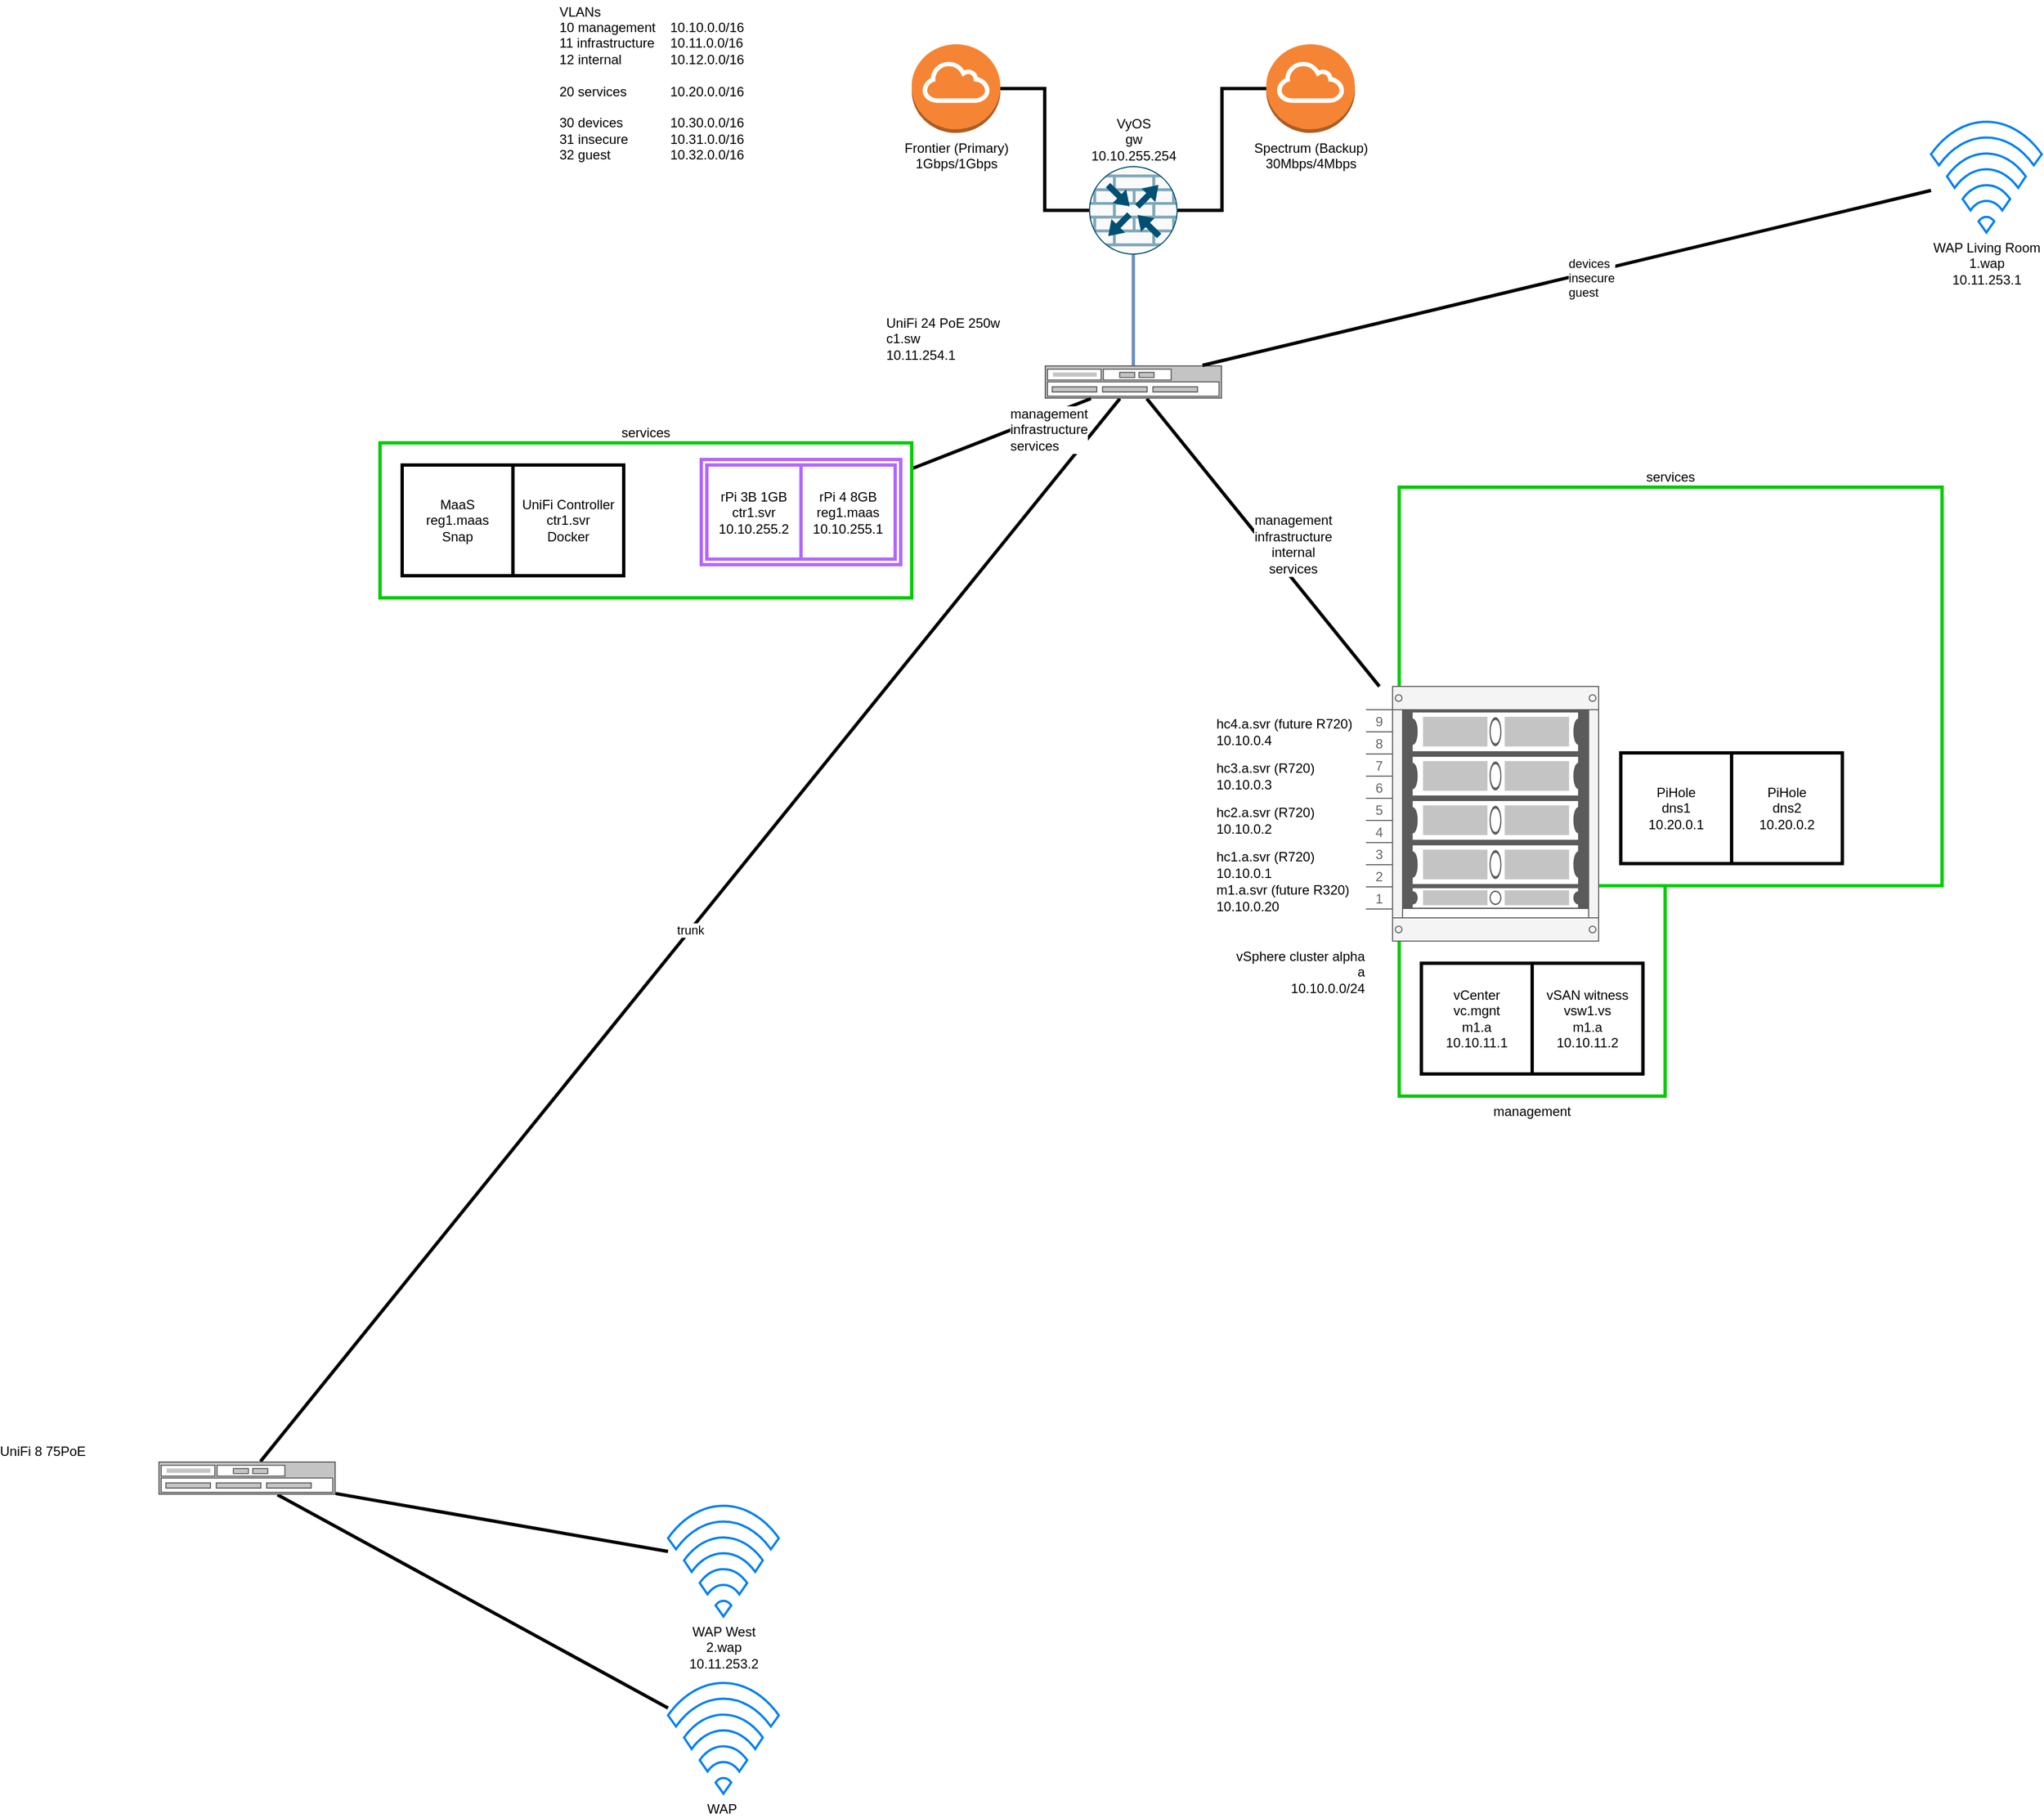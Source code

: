 <mxfile version="14.1.8" type="device"><diagram id="b2H9v9Kq8-YH48wlZnhs" name="Page-1"><mxGraphModel dx="3220" dy="1360" grid="1" gridSize="10" guides="1" tooltips="1" connect="1" arrows="1" fold="1" page="1" pageScale="1" pageWidth="850" pageHeight="1100" math="0" shadow="0"><root><mxCell id="0"/><mxCell id="1" parent="0"/><mxCell id="gfJb6bzFkoz_pPofSRmK-44" value="management" style="rounded=0;whiteSpace=wrap;html=1;fontFamily=Helvetica;fontSize=12;strokeWidth=3;labelBackgroundColor=#ffffff;labelPosition=center;verticalLabelPosition=bottom;align=center;verticalAlign=top;strokeColor=#00CC00;" parent="1" vertex="1"><mxGeometry x="560" y="800" width="240" height="190" as="geometry"/></mxCell><mxCell id="gfJb6bzFkoz_pPofSRmK-43" value="services" style="rounded=0;whiteSpace=wrap;html=1;fontFamily=Helvetica;fontSize=12;strokeWidth=3;labelBackgroundColor=#ffffff;labelPosition=center;verticalLabelPosition=top;align=center;verticalAlign=bottom;strokeColor=#00CC00;" parent="1" vertex="1"><mxGeometry x="560" y="440" width="490" height="360" as="geometry"/></mxCell><mxCell id="gfJb6bzFkoz_pPofSRmK-23" style="edgeStyle=orthogonalEdgeStyle;rounded=0;orthogonalLoop=1;jettySize=auto;html=1;exitX=1;exitY=0.5;exitDx=0;exitDy=0;exitPerimeter=0;entryX=0;entryY=0.5;entryDx=0;entryDy=0;entryPerimeter=0;endArrow=none;endFill=0;strokeWidth=3;" parent="1" source="gfJb6bzFkoz_pPofSRmK-2" target="gfJb6bzFkoz_pPofSRmK-4" edge="1"><mxGeometry relative="1" as="geometry"/></mxCell><mxCell id="gfJb6bzFkoz_pPofSRmK-2" value="Frontier (Primary)&lt;br&gt;1Gbps/1Gbps" style="outlineConnect=0;dashed=0;verticalLabelPosition=bottom;verticalAlign=top;align=center;html=1;shape=mxgraph.aws3.internet_gateway;fillColor=#F58534;gradientColor=none;" parent="1" vertex="1"><mxGeometry x="120" y="40" width="80" height="80" as="geometry"/></mxCell><mxCell id="gfJb6bzFkoz_pPofSRmK-24" style="edgeStyle=orthogonalEdgeStyle;rounded=0;orthogonalLoop=1;jettySize=auto;html=1;exitX=0;exitY=0.5;exitDx=0;exitDy=0;exitPerimeter=0;entryX=1;entryY=0.5;entryDx=0;entryDy=0;entryPerimeter=0;endArrow=none;endFill=0;strokeWidth=3;" parent="1" source="gfJb6bzFkoz_pPofSRmK-3" target="gfJb6bzFkoz_pPofSRmK-4" edge="1"><mxGeometry relative="1" as="geometry"/></mxCell><mxCell id="gfJb6bzFkoz_pPofSRmK-3" value="Spectrum (Backup)&lt;br&gt;30Mbps/4Mbps" style="outlineConnect=0;dashed=0;verticalLabelPosition=bottom;verticalAlign=top;align=center;html=1;shape=mxgraph.aws3.internet_gateway;fillColor=#F58534;gradientColor=none;" parent="1" vertex="1"><mxGeometry x="440" y="40" width="80" height="80" as="geometry"/></mxCell><mxCell id="gfJb6bzFkoz_pPofSRmK-26" style="edgeStyle=orthogonalEdgeStyle;rounded=0;orthogonalLoop=1;jettySize=auto;html=1;exitX=0.5;exitY=1;exitDx=0;exitDy=0;exitPerimeter=0;endArrow=none;endFill=0;strokeWidth=3;fillColor=#dae8fc;strokeColor=#6c8ebf;" parent="1" source="gfJb6bzFkoz_pPofSRmK-4" target="gfJb6bzFkoz_pPofSRmK-25" edge="1"><mxGeometry relative="1" as="geometry"/></mxCell><mxCell id="gfJb6bzFkoz_pPofSRmK-4" value="VyOS&lt;br&gt;gw&lt;br&gt;10.10.255.254" style="points=[[0.5,0,0],[1,0.5,0],[0.5,1,0],[0,0.5,0],[0.145,0.145,0],[0.856,0.145,0],[0.855,0.856,0],[0.145,0.855,0]];verticalLabelPosition=top;html=1;verticalAlign=bottom;aspect=fixed;align=center;pointerEvents=1;shape=mxgraph.cisco19.rect;prIcon=router_with_firewall;fillColor=#FAFAFA;strokeColor=#005073;labelPosition=center;fontStyle=0;fontSize=12;fontFamily=Helvetica;" parent="1" vertex="1"><mxGeometry x="280" y="150" width="80" height="80" as="geometry"/></mxCell><mxCell id="gfJb6bzFkoz_pPofSRmK-31" style="edgeStyle=none;rounded=0;orthogonalLoop=1;jettySize=auto;html=1;endArrow=none;endFill=0;strokeWidth=3;fontFamily=Comic Sans MS;fontSize=12;fontColor=#000000;" parent="1" source="gfJb6bzFkoz_pPofSRmK-25" target="gfJb6bzFkoz_pPofSRmK-6" edge="1"><mxGeometry relative="1" as="geometry"/></mxCell><mxCell id="gfJb6bzFkoz_pPofSRmK-33" value="management&lt;br&gt;infrastructure&lt;br&gt;internal&lt;br&gt;services" style="edgeLabel;html=1;align=center;verticalAlign=bottom;resizable=0;points=[];fontSize=12;fontFamily=Helvetica;fontColor=#000000;labelPosition=center;verticalLabelPosition=top;" parent="gfJb6bzFkoz_pPofSRmK-31" vertex="1" connectable="0"><mxGeometry x="0.252" relative="1" as="geometry"><mxPoint as="offset"/></mxGeometry></mxCell><mxCell id="V6t9EyGap0WyINswSEZo-5" value="trunk" style="edgeStyle=none;rounded=0;orthogonalLoop=1;jettySize=auto;html=1;endArrow=none;endFill=0;strokeWidth=3;" edge="1" parent="1" source="gfJb6bzFkoz_pPofSRmK-25" target="V6t9EyGap0WyINswSEZo-4"><mxGeometry relative="1" as="geometry"/></mxCell><mxCell id="gfJb6bzFkoz_pPofSRmK-25" value="UniFi 24 PoE 250w&lt;br&gt;c1.sw&lt;br&gt;10.11.254.1" style="strokeColor=#666666;html=1;labelPosition=left;align=left;spacingLeft=15;shadow=0;dashed=0;outlineConnect=0;shape=mxgraph.rack.general.switches_1;perimeterSpacing=0;verticalLabelPosition=top;verticalAlign=bottom;" parent="1" vertex="1"><mxGeometry x="240" y="330" width="160" height="30" as="geometry"/></mxCell><mxCell id="gfJb6bzFkoz_pPofSRmK-35" style="edgeStyle=none;rounded=0;orthogonalLoop=1;jettySize=auto;html=1;endArrow=none;endFill=0;strokeWidth=3;fontFamily=Helvetica;fontSize=12;fontColor=#000000;" parent="1" source="gfJb6bzFkoz_pPofSRmK-28" target="gfJb6bzFkoz_pPofSRmK-25" edge="1"><mxGeometry relative="1" as="geometry"/></mxCell><mxCell id="gfJb6bzFkoz_pPofSRmK-36" value="management&lt;br&gt;infrastructure&lt;br&gt;services" style="edgeLabel;html=1;align=left;verticalAlign=middle;resizable=0;points=[];fontSize=12;fontFamily=Helvetica;fontColor=#000000;labelPosition=center;verticalLabelPosition=middle;" parent="gfJb6bzFkoz_pPofSRmK-35" vertex="1" connectable="0"><mxGeometry x="0.139" y="2" relative="1" as="geometry"><mxPoint y="1" as="offset"/></mxGeometry></mxCell><mxCell id="gfJb6bzFkoz_pPofSRmK-40" value="services" style="rounded=0;whiteSpace=wrap;html=1;fontFamily=Helvetica;fontSize=12;strokeWidth=3;labelBackgroundColor=#ffffff;labelPosition=center;verticalLabelPosition=top;align=center;verticalAlign=bottom;strokeColor=#00CC00;" parent="1" vertex="1"><mxGeometry x="-360" y="400" width="480" height="140" as="geometry"/></mxCell><mxCell id="gfJb6bzFkoz_pPofSRmK-28" value="" style="rounded=0;whiteSpace=wrap;html=1;fontFamily=Helvetica;fontSize=12;strokeColor=#B266FF;strokeWidth=3;labelBackgroundColor=#ffffff;labelPosition=center;verticalLabelPosition=bottom;align=center;verticalAlign=top;" parent="1" vertex="1"><mxGeometry x="-70" y="415" width="180" height="95" as="geometry"/></mxCell><mxCell id="gfJb6bzFkoz_pPofSRmK-6" value="vSphere cluster alpha&lt;br&gt;a&lt;br&gt;10.10.0.0/24" style="strokeColor=#666666;html=1;verticalLabelPosition=bottom;labelBackgroundColor=#ffffff;verticalAlign=top;outlineConnect=0;shadow=0;dashed=0;shape=mxgraph.rackGeneral.container;fillColor2=#f4f4f4;container=1;collapsible=0;childLayout=rack;allowGaps=1;marginLeft=33;marginRight=9;marginTop=21;marginBottom=22;textColor=#666666;numDisp=ascend;labelPosition=left;align=right;" parent="1" vertex="1"><mxGeometry x="530" y="620" width="210" height="230" as="geometry"/></mxCell><mxCell id="gfJb6bzFkoz_pPofSRmK-30" value="hc4.a.svr (future R720)&lt;br&gt;10.10.0.4" style="strokeColor=#666666;html=1;labelPosition=left;align=left;spacingLeft=0;shadow=0;dashed=0;outlineConnect=0;shape=mxgraph.rack.general.1u_rack_server;verticalLabelPosition=middle;verticalAlign=middle;horizontal=1;textDirection=ltr;spacing=0;" parent="gfJb6bzFkoz_pPofSRmK-6" vertex="1"><mxGeometry x="33" y="21" width="168" height="40" as="geometry"/></mxCell><mxCell id="gfJb6bzFkoz_pPofSRmK-10" value="hc3.a.svr (R720)&lt;br&gt;10.10.0.3" style="strokeColor=#666666;html=1;labelPosition=left;align=left;spacingLeft=0;shadow=0;dashed=0;outlineConnect=0;shape=mxgraph.rack.general.1u_rack_server;verticalLabelPosition=middle;verticalAlign=middle;spacing=0;" parent="gfJb6bzFkoz_pPofSRmK-6" vertex="1"><mxGeometry x="33" y="61" width="168" height="40" as="geometry"/></mxCell><mxCell id="gfJb6bzFkoz_pPofSRmK-7" value="m1.a.svr (future R320)&lt;br&gt;10.10.0.20" style="strokeColor=#666666;html=1;labelPosition=left;align=left;spacingLeft=0;shadow=0;dashed=0;outlineConnect=0;shape=mxgraph.rack.general.1u_rack_server;verticalLabelPosition=middle;verticalAlign=middle;spacing=0;" parent="gfJb6bzFkoz_pPofSRmK-6" vertex="1"><mxGeometry x="33" y="181" width="168" height="20" as="geometry"/></mxCell><mxCell id="gfJb6bzFkoz_pPofSRmK-8" value="hc1.a.svr (R720)&lt;br&gt;10.10.0.1" style="strokeColor=#666666;html=1;labelPosition=left;align=left;spacingLeft=0;shadow=0;dashed=0;outlineConnect=0;shape=mxgraph.rack.general.1u_rack_server;verticalLabelPosition=middle;verticalAlign=middle;spacing=0;" parent="gfJb6bzFkoz_pPofSRmK-6" vertex="1"><mxGeometry x="33" y="141" width="168" height="40" as="geometry"/></mxCell><mxCell id="gfJb6bzFkoz_pPofSRmK-9" value="hc2.a.svr (R720)&lt;br&gt;10.10.0.2" style="strokeColor=#666666;html=1;labelPosition=left;align=left;spacingLeft=0;shadow=0;dashed=0;outlineConnect=0;shape=mxgraph.rack.general.1u_rack_server;spacing=0;verticalLabelPosition=middle;verticalAlign=middle;" parent="gfJb6bzFkoz_pPofSRmK-6" vertex="1"><mxGeometry x="33" y="101" width="168" height="40" as="geometry"/></mxCell><mxCell id="z8v42ff2LE_aPReL2uDI-1" value="rPi 4 8GB&lt;br&gt;reg1.maas&lt;br&gt;10.10.255.1" style="whiteSpace=wrap;html=1;aspect=fixed;labelBackgroundColor=#ffffff;strokeColor=#B266FF;strokeWidth=3;fontFamily=Helvetica;fontSize=12;fontColor=#000000;" parent="1" vertex="1"><mxGeometry x="20" y="420" width="85" height="85" as="geometry"/></mxCell><mxCell id="z8v42ff2LE_aPReL2uDI-2" value="rPi 3B 1GB&lt;br&gt;ctr1.svr&lt;br&gt;10.10.255.2" style="whiteSpace=wrap;html=1;aspect=fixed;labelBackgroundColor=#ffffff;strokeColor=#B266FF;strokeWidth=3;fontFamily=Helvetica;fontSize=12;fontColor=#000000;fillColor=none;" parent="1" vertex="1"><mxGeometry x="-65" y="420" width="85" height="85" as="geometry"/></mxCell><mxCell id="z8v42ff2LE_aPReL2uDI-5" value="MaaS&lt;br&gt;reg1.maas&lt;br&gt;Snap" style="whiteSpace=wrap;html=1;aspect=fixed;labelBackgroundColor=#ffffff;strokeWidth=3;fontFamily=Helvetica;fontSize=12;" parent="1" vertex="1"><mxGeometry x="-340" y="420" width="100" height="100" as="geometry"/></mxCell><mxCell id="z8v42ff2LE_aPReL2uDI-7" value="UniFi Controller&lt;br&gt;ctr1.svr&lt;br&gt;Docker" style="whiteSpace=wrap;html=1;aspect=fixed;labelBackgroundColor=#ffffff;strokeWidth=3;fontFamily=Helvetica;fontSize=12;" parent="1" vertex="1"><mxGeometry x="-240" y="420" width="100" height="100" as="geometry"/></mxCell><mxCell id="z8v42ff2LE_aPReL2uDI-8" value="vCenter&lt;br&gt;vc.mgnt&lt;br&gt;m1.a&lt;br&gt;10.10.11.1" style="whiteSpace=wrap;html=1;aspect=fixed;labelBackgroundColor=#ffffff;strokeWidth=3;fontFamily=Helvetica;fontSize=12;" parent="1" vertex="1"><mxGeometry x="580" y="870" width="100" height="100" as="geometry"/></mxCell><mxCell id="z8v42ff2LE_aPReL2uDI-14" value="vSAN witness&lt;br&gt;vsw1.vs&lt;br&gt;m1.a&lt;br&gt;10.10.11.2" style="whiteSpace=wrap;html=1;aspect=fixed;labelBackgroundColor=#ffffff;strokeWidth=3;fontFamily=Helvetica;fontSize=12;" parent="1" vertex="1"><mxGeometry x="680" y="870" width="100" height="100" as="geometry"/></mxCell><mxCell id="z8v42ff2LE_aPReL2uDI-15" value="PiHole&lt;br&gt;dns1&lt;br&gt;10.20.0.1" style="whiteSpace=wrap;html=1;aspect=fixed;labelBackgroundColor=#ffffff;strokeWidth=3;fontFamily=Helvetica;fontSize=12;" parent="1" vertex="1"><mxGeometry x="760" y="680" width="100" height="100" as="geometry"/></mxCell><mxCell id="z8v42ff2LE_aPReL2uDI-16" value="PiHole&lt;br&gt;dns2&lt;br&gt;10.20.0.2" style="whiteSpace=wrap;html=1;aspect=fixed;labelBackgroundColor=#ffffff;strokeWidth=3;fontFamily=Helvetica;fontSize=12;" parent="1" vertex="1"><mxGeometry x="860" y="680" width="100" height="100" as="geometry"/></mxCell><mxCell id="z8v42ff2LE_aPReL2uDI-28" value="devices&lt;br&gt;insecure&lt;br&gt;guest" style="rounded=0;sketch=0;orthogonalLoop=1;jettySize=auto;html=1;shadow=0;endArrow=none;endFill=0;strokeWidth=3;align=left;" parent="1" source="z8v42ff2LE_aPReL2uDI-27" target="gfJb6bzFkoz_pPofSRmK-25" edge="1"><mxGeometry relative="1" as="geometry"/></mxCell><mxCell id="z8v42ff2LE_aPReL2uDI-27" value="WAP Living Room&lt;br&gt;1.wap&lt;br&gt;10.11.253.1&lt;br&gt;" style="html=1;verticalLabelPosition=bottom;align=center;labelBackgroundColor=#ffffff;verticalAlign=top;strokeWidth=2;strokeColor=#0080F0;shadow=0;dashed=0;shape=mxgraph.ios7.icons.wifi;pointerEvents=1;fillColor=none;" parent="1" vertex="1"><mxGeometry x="1040" y="110" width="100" height="100" as="geometry"/></mxCell><mxCell id="2gLH4E9-cPLG_Z73naa8-3" value="VLANs&lt;br&gt;10 management&lt;br&gt;11 infrastructure&lt;br&gt;12 internal&lt;br&gt;&lt;br&gt;20 services&lt;br&gt;&lt;br&gt;30 devices&lt;br&gt;31 insecure&lt;br&gt;32 guest" style="text;html=1;align=left;verticalAlign=middle;resizable=0;points=[];autosize=1;labelPosition=center;verticalLabelPosition=middle;" parent="1" vertex="1"><mxGeometry x="-200" width="100" height="150" as="geometry"/></mxCell><mxCell id="V6t9EyGap0WyINswSEZo-1" value="&lt;br&gt;10.10.0.0/16&lt;br&gt;10.11.0.0/16&lt;br&gt;10.12.0.0/16&lt;br&gt;&lt;br&gt;10.20.0.0/16&lt;br&gt;&lt;br&gt;10.30.0.0/16&lt;br&gt;10.31.0.0/16&lt;br&gt;10.32.0.0/16" style="text;html=1;align=left;verticalAlign=middle;resizable=0;points=[];autosize=1;labelPosition=center;verticalLabelPosition=middle;" vertex="1" parent="1"><mxGeometry x="-100" width="80" height="150" as="geometry"/></mxCell><mxCell id="V6t9EyGap0WyINswSEZo-8" style="edgeStyle=none;rounded=0;orthogonalLoop=1;jettySize=auto;html=1;endArrow=none;endFill=0;strokeWidth=3;" edge="1" parent="1" source="V6t9EyGap0WyINswSEZo-4" target="V6t9EyGap0WyINswSEZo-6"><mxGeometry relative="1" as="geometry"/></mxCell><mxCell id="V6t9EyGap0WyINswSEZo-10" style="edgeStyle=none;rounded=0;orthogonalLoop=1;jettySize=auto;html=1;endArrow=none;endFill=0;strokeWidth=3;" edge="1" parent="1" source="V6t9EyGap0WyINswSEZo-4" target="V6t9EyGap0WyINswSEZo-7"><mxGeometry relative="1" as="geometry"/></mxCell><mxCell id="V6t9EyGap0WyINswSEZo-4" value="UniFi 8 75PoE" style="strokeColor=#666666;html=1;labelPosition=left;align=left;spacingLeft=15;shadow=0;dashed=0;outlineConnect=0;shape=mxgraph.rack.general.switches_1;perimeterSpacing=0;verticalLabelPosition=top;verticalAlign=bottom;" vertex="1" parent="1"><mxGeometry x="-560" y="1320" width="160" height="30" as="geometry"/></mxCell><mxCell id="V6t9EyGap0WyINswSEZo-6" value="WAP West&lt;br&gt;2.wap&lt;br&gt;10.11.253.2" style="html=1;verticalLabelPosition=bottom;align=center;labelBackgroundColor=#ffffff;verticalAlign=top;strokeWidth=2;strokeColor=#0080F0;shadow=0;dashed=0;shape=mxgraph.ios7.icons.wifi;pointerEvents=1;fillColor=none;" vertex="1" parent="1"><mxGeometry x="-100" y="1360" width="100" height="100" as="geometry"/></mxCell><mxCell id="V6t9EyGap0WyINswSEZo-7" value="WAP&amp;nbsp;" style="html=1;verticalLabelPosition=bottom;align=center;labelBackgroundColor=#ffffff;verticalAlign=top;strokeWidth=2;strokeColor=#0080F0;shadow=0;dashed=0;shape=mxgraph.ios7.icons.wifi;pointerEvents=1;fillColor=none;" vertex="1" parent="1"><mxGeometry x="-100" y="1520" width="100" height="100" as="geometry"/></mxCell></root></mxGraphModel></diagram></mxfile>